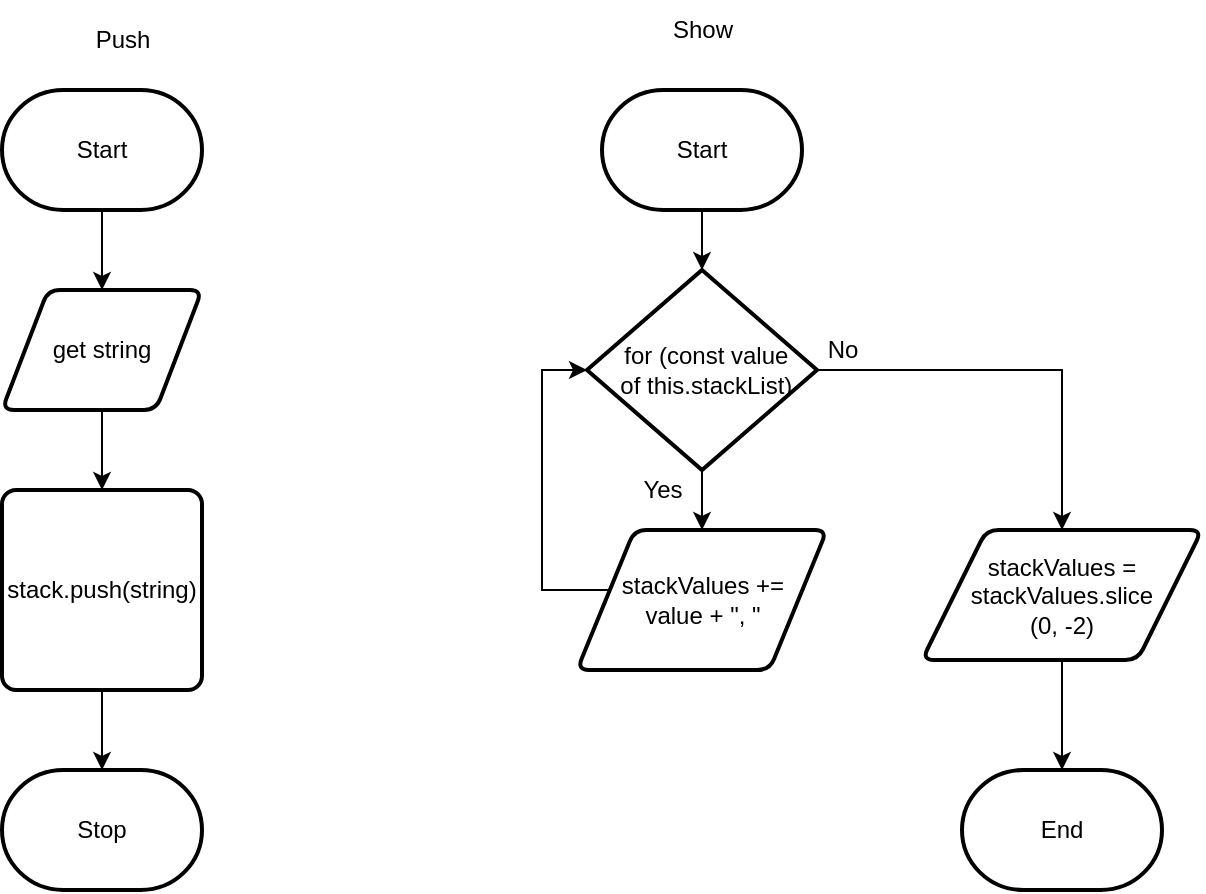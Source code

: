 <mxfile>
    <diagram id="QxoSiv3PMUTSeKM8ovES" name="Page-1">
        <mxGraphModel dx="1032" dy="778" grid="1" gridSize="10" guides="1" tooltips="1" connect="1" arrows="1" fold="1" page="1" pageScale="1" pageWidth="850" pageHeight="1100" math="0" shadow="0">
            <root>
                <mxCell id="0"/>
                <mxCell id="1" parent="0"/>
                <mxCell id="2" value="Stop" style="strokeWidth=2;html=1;shape=mxgraph.flowchart.terminator;whiteSpace=wrap;" parent="1" vertex="1">
                    <mxGeometry x="110" y="520" width="100" height="60" as="geometry"/>
                </mxCell>
                <mxCell id="6" style="edgeStyle=none;html=1;" parent="1" source="3" target="4" edge="1">
                    <mxGeometry relative="1" as="geometry"/>
                </mxCell>
                <mxCell id="3" value="Start" style="strokeWidth=2;html=1;shape=mxgraph.flowchart.terminator;whiteSpace=wrap;" parent="1" vertex="1">
                    <mxGeometry x="110" y="180" width="100" height="60" as="geometry"/>
                </mxCell>
                <mxCell id="7" style="edgeStyle=none;html=1;" parent="1" source="4" target="5" edge="1">
                    <mxGeometry relative="1" as="geometry"/>
                </mxCell>
                <mxCell id="4" value="get string" style="shape=parallelogram;html=1;strokeWidth=2;perimeter=parallelogramPerimeter;whiteSpace=wrap;rounded=1;arcSize=12;size=0.23;" parent="1" vertex="1">
                    <mxGeometry x="110" y="280" width="100" height="60" as="geometry"/>
                </mxCell>
                <mxCell id="8" style="edgeStyle=none;html=1;entryX=0.5;entryY=0;entryDx=0;entryDy=0;entryPerimeter=0;" parent="1" source="5" target="2" edge="1">
                    <mxGeometry relative="1" as="geometry"/>
                </mxCell>
                <mxCell id="5" value="stack.push(string)" style="rounded=1;whiteSpace=wrap;html=1;absoluteArcSize=1;arcSize=14;strokeWidth=2;" parent="1" vertex="1">
                    <mxGeometry x="110" y="380" width="100" height="100" as="geometry"/>
                </mxCell>
                <mxCell id="9" value="Push" style="text;html=1;align=center;verticalAlign=middle;resizable=0;points=[];autosize=1;strokeColor=none;fillColor=none;" parent="1" vertex="1">
                    <mxGeometry x="145" y="140" width="50" height="30" as="geometry"/>
                </mxCell>
                <mxCell id="10" value="End" style="strokeWidth=2;html=1;shape=mxgraph.flowchart.terminator;whiteSpace=wrap;" parent="1" vertex="1">
                    <mxGeometry x="590" y="520" width="100" height="60" as="geometry"/>
                </mxCell>
                <mxCell id="21" style="edgeStyle=orthogonalEdgeStyle;rounded=0;html=1;entryX=0.5;entryY=0;entryDx=0;entryDy=0;entryPerimeter=0;" parent="1" source="11" target="13" edge="1">
                    <mxGeometry relative="1" as="geometry"/>
                </mxCell>
                <mxCell id="11" value="Start" style="strokeWidth=2;html=1;shape=mxgraph.flowchart.terminator;whiteSpace=wrap;" parent="1" vertex="1">
                    <mxGeometry x="410" y="180" width="100" height="60" as="geometry"/>
                </mxCell>
                <mxCell id="12" value="Show" style="text;html=1;align=center;verticalAlign=middle;resizable=0;points=[];autosize=1;strokeColor=none;fillColor=none;" parent="1" vertex="1">
                    <mxGeometry x="435" y="135" width="50" height="30" as="geometry"/>
                </mxCell>
                <mxCell id="16" style="edgeStyle=orthogonalEdgeStyle;html=1;rounded=0;" parent="1" source="13" target="14" edge="1">
                    <mxGeometry relative="1" as="geometry"/>
                </mxCell>
                <mxCell id="18" style="edgeStyle=orthogonalEdgeStyle;rounded=0;html=1;" parent="1" source="13" target="19" edge="1">
                    <mxGeometry relative="1" as="geometry">
                        <mxPoint x="630" y="420" as="targetPoint"/>
                    </mxGeometry>
                </mxCell>
                <mxCell id="13" value="&amp;nbsp;for (const value&lt;br&gt;&amp;nbsp;of this.stackList)" style="strokeWidth=2;html=1;shape=mxgraph.flowchart.decision;whiteSpace=wrap;" parent="1" vertex="1">
                    <mxGeometry x="402.5" y="270" width="115" height="100" as="geometry"/>
                </mxCell>
                <mxCell id="17" style="edgeStyle=orthogonalEdgeStyle;rounded=0;html=1;entryX=0;entryY=0.5;entryDx=0;entryDy=0;entryPerimeter=0;" parent="1" source="14" target="13" edge="1">
                    <mxGeometry relative="1" as="geometry">
                        <Array as="points">
                            <mxPoint x="380" y="430"/>
                            <mxPoint x="380" y="320"/>
                        </Array>
                    </mxGeometry>
                </mxCell>
                <mxCell id="14" value="stackValues += &lt;br&gt;value + &quot;, &quot;" style="shape=parallelogram;html=1;strokeWidth=2;perimeter=parallelogramPerimeter;whiteSpace=wrap;rounded=1;arcSize=12;size=0.23;" parent="1" vertex="1">
                    <mxGeometry x="397.5" y="400" width="125" height="70" as="geometry"/>
                </mxCell>
                <mxCell id="22" style="edgeStyle=none;html=1;entryX=0.5;entryY=0;entryDx=0;entryDy=0;entryPerimeter=0;" edge="1" parent="1" source="19" target="10">
                    <mxGeometry relative="1" as="geometry"/>
                </mxCell>
                <mxCell id="19" value="stackValues = stackValues.slice&lt;br&gt;(0, -2)" style="shape=parallelogram;html=1;strokeWidth=2;perimeter=parallelogramPerimeter;whiteSpace=wrap;rounded=1;arcSize=12;size=0.23;" parent="1" vertex="1">
                    <mxGeometry x="570" y="400" width="140" height="65" as="geometry"/>
                </mxCell>
                <mxCell id="23" value="Yes" style="text;html=1;align=center;verticalAlign=middle;resizable=0;points=[];autosize=1;strokeColor=none;fillColor=none;" vertex="1" parent="1">
                    <mxGeometry x="420" y="365" width="40" height="30" as="geometry"/>
                </mxCell>
                <mxCell id="24" value="No" style="text;html=1;align=center;verticalAlign=middle;resizable=0;points=[];autosize=1;strokeColor=none;fillColor=none;" vertex="1" parent="1">
                    <mxGeometry x="510" y="295" width="40" height="30" as="geometry"/>
                </mxCell>
            </root>
        </mxGraphModel>
    </diagram>
</mxfile>